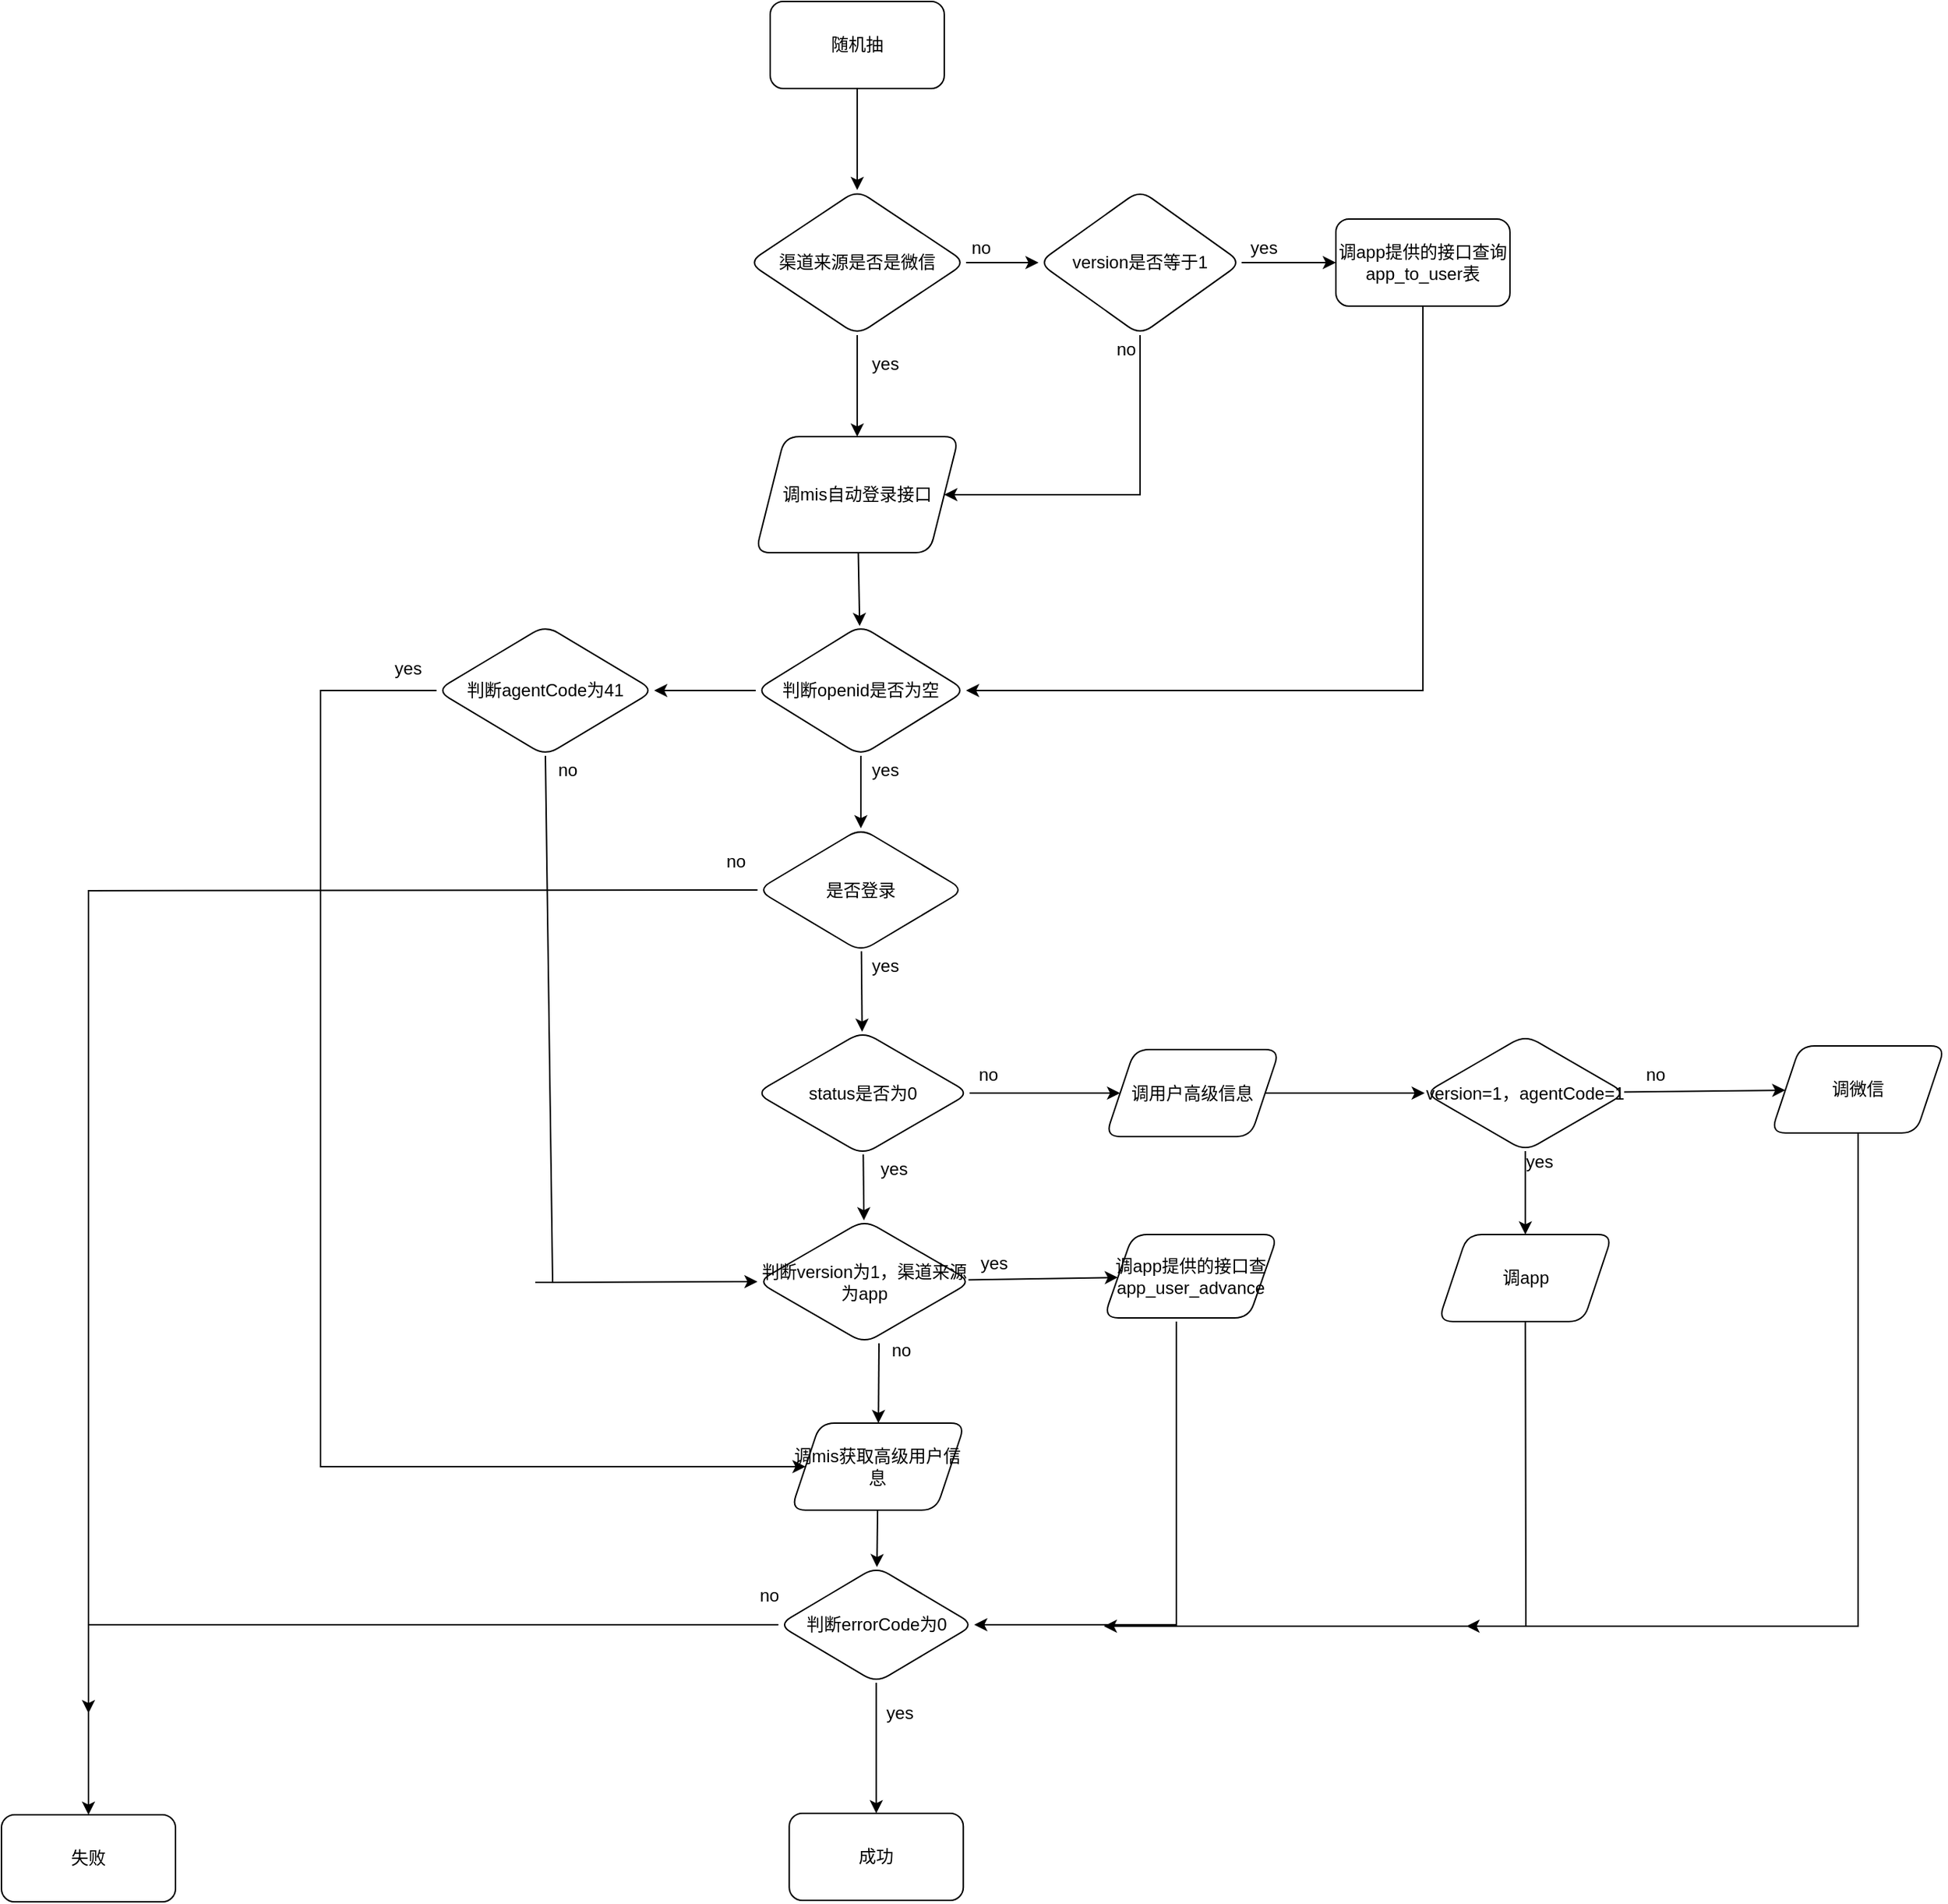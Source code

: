 <mxfile version="13.10.0" type="github">
  <diagram id="C5RBs43oDa-KdzZeNtuy" name="Page-1">
    <mxGraphModel dx="2249" dy="705" grid="1" gridSize="10" guides="1" tooltips="1" connect="1" arrows="1" fold="1" page="1" pageScale="1" pageWidth="827" pageHeight="1169" math="0" shadow="0">
      <root>
        <mxCell id="WIyWlLk6GJQsqaUBKTNV-0" />
        <mxCell id="WIyWlLk6GJQsqaUBKTNV-1" parent="WIyWlLk6GJQsqaUBKTNV-0" />
        <mxCell id="T9CBs8dAOnwKT2QZDVlN-31" value="" style="edgeStyle=none;rounded=0;orthogonalLoop=1;jettySize=auto;html=1;" edge="1" parent="WIyWlLk6GJQsqaUBKTNV-1" source="T9CBs8dAOnwKT2QZDVlN-29" target="T9CBs8dAOnwKT2QZDVlN-30">
          <mxGeometry relative="1" as="geometry" />
        </mxCell>
        <mxCell id="T9CBs8dAOnwKT2QZDVlN-29" value="随机抽" style="rounded=1;whiteSpace=wrap;html=1;" vertex="1" parent="WIyWlLk6GJQsqaUBKTNV-1">
          <mxGeometry x="320" y="20" width="120" height="60" as="geometry" />
        </mxCell>
        <mxCell id="T9CBs8dAOnwKT2QZDVlN-33" value="" style="edgeStyle=none;rounded=0;orthogonalLoop=1;jettySize=auto;html=1;" edge="1" parent="WIyWlLk6GJQsqaUBKTNV-1" source="T9CBs8dAOnwKT2QZDVlN-30" target="T9CBs8dAOnwKT2QZDVlN-32">
          <mxGeometry relative="1" as="geometry" />
        </mxCell>
        <mxCell id="T9CBs8dAOnwKT2QZDVlN-36" value="" style="edgeStyle=none;rounded=0;orthogonalLoop=1;jettySize=auto;html=1;" edge="1" parent="WIyWlLk6GJQsqaUBKTNV-1" source="T9CBs8dAOnwKT2QZDVlN-30" target="T9CBs8dAOnwKT2QZDVlN-35">
          <mxGeometry relative="1" as="geometry" />
        </mxCell>
        <mxCell id="T9CBs8dAOnwKT2QZDVlN-30" value="渠道来源是否是微信" style="rhombus;whiteSpace=wrap;html=1;rounded=1;" vertex="1" parent="WIyWlLk6GJQsqaUBKTNV-1">
          <mxGeometry x="305" y="150" width="150" height="100" as="geometry" />
        </mxCell>
        <mxCell id="T9CBs8dAOnwKT2QZDVlN-49" value="" style="edgeStyle=none;rounded=0;orthogonalLoop=1;jettySize=auto;html=1;" edge="1" parent="WIyWlLk6GJQsqaUBKTNV-1" source="T9CBs8dAOnwKT2QZDVlN-32" target="T9CBs8dAOnwKT2QZDVlN-48">
          <mxGeometry relative="1" as="geometry" />
        </mxCell>
        <mxCell id="T9CBs8dAOnwKT2QZDVlN-32" value="调mis自动登录接口" style="shape=parallelogram;perimeter=parallelogramPerimeter;whiteSpace=wrap;html=1;fixedSize=1;rounded=1;" vertex="1" parent="WIyWlLk6GJQsqaUBKTNV-1">
          <mxGeometry x="310" y="320" width="140" height="80" as="geometry" />
        </mxCell>
        <mxCell id="T9CBs8dAOnwKT2QZDVlN-34" value="yes&lt;br&gt;" style="text;html=1;align=center;verticalAlign=middle;resizable=0;points=[];autosize=1;" vertex="1" parent="WIyWlLk6GJQsqaUBKTNV-1">
          <mxGeometry x="384" y="260" width="30" height="20" as="geometry" />
        </mxCell>
        <mxCell id="T9CBs8dAOnwKT2QZDVlN-39" value="" style="edgeStyle=none;rounded=0;orthogonalLoop=1;jettySize=auto;html=1;" edge="1" parent="WIyWlLk6GJQsqaUBKTNV-1" source="T9CBs8dAOnwKT2QZDVlN-35" target="T9CBs8dAOnwKT2QZDVlN-38">
          <mxGeometry relative="1" as="geometry" />
        </mxCell>
        <mxCell id="T9CBs8dAOnwKT2QZDVlN-40" style="edgeStyle=none;rounded=0;orthogonalLoop=1;jettySize=auto;html=1;exitX=0.5;exitY=1;exitDx=0;exitDy=0;" edge="1" parent="WIyWlLk6GJQsqaUBKTNV-1" source="T9CBs8dAOnwKT2QZDVlN-35" target="T9CBs8dAOnwKT2QZDVlN-32">
          <mxGeometry relative="1" as="geometry">
            <Array as="points">
              <mxPoint x="575" y="360" />
            </Array>
          </mxGeometry>
        </mxCell>
        <mxCell id="T9CBs8dAOnwKT2QZDVlN-35" value="version是否等于1" style="rhombus;whiteSpace=wrap;html=1;rounded=1;" vertex="1" parent="WIyWlLk6GJQsqaUBKTNV-1">
          <mxGeometry x="505" y="150" width="140" height="100" as="geometry" />
        </mxCell>
        <mxCell id="T9CBs8dAOnwKT2QZDVlN-37" value="no" style="text;html=1;align=center;verticalAlign=middle;resizable=0;points=[];autosize=1;" vertex="1" parent="WIyWlLk6GJQsqaUBKTNV-1">
          <mxGeometry x="450" y="180" width="30" height="20" as="geometry" />
        </mxCell>
        <mxCell id="T9CBs8dAOnwKT2QZDVlN-50" style="edgeStyle=none;rounded=0;orthogonalLoop=1;jettySize=auto;html=1;exitX=0.5;exitY=1;exitDx=0;exitDy=0;entryX=1;entryY=0.5;entryDx=0;entryDy=0;" edge="1" parent="WIyWlLk6GJQsqaUBKTNV-1" source="T9CBs8dAOnwKT2QZDVlN-38" target="T9CBs8dAOnwKT2QZDVlN-48">
          <mxGeometry relative="1" as="geometry">
            <Array as="points">
              <mxPoint x="770" y="495" />
            </Array>
          </mxGeometry>
        </mxCell>
        <mxCell id="T9CBs8dAOnwKT2QZDVlN-38" value="调app提供的接口查询app_to_user表" style="whiteSpace=wrap;html=1;rounded=1;" vertex="1" parent="WIyWlLk6GJQsqaUBKTNV-1">
          <mxGeometry x="710" y="170" width="120" height="60" as="geometry" />
        </mxCell>
        <mxCell id="T9CBs8dAOnwKT2QZDVlN-42" value="no" style="text;html=1;align=center;verticalAlign=middle;resizable=0;points=[];autosize=1;" vertex="1" parent="WIyWlLk6GJQsqaUBKTNV-1">
          <mxGeometry x="550" y="250" width="30" height="20" as="geometry" />
        </mxCell>
        <mxCell id="T9CBs8dAOnwKT2QZDVlN-43" value="yes" style="text;html=1;align=center;verticalAlign=middle;resizable=0;points=[];autosize=1;" vertex="1" parent="WIyWlLk6GJQsqaUBKTNV-1">
          <mxGeometry x="645" y="180" width="30" height="20" as="geometry" />
        </mxCell>
        <mxCell id="T9CBs8dAOnwKT2QZDVlN-54" value="" style="edgeStyle=none;rounded=0;orthogonalLoop=1;jettySize=auto;html=1;" edge="1" parent="WIyWlLk6GJQsqaUBKTNV-1" source="T9CBs8dAOnwKT2QZDVlN-48" target="T9CBs8dAOnwKT2QZDVlN-53">
          <mxGeometry relative="1" as="geometry" />
        </mxCell>
        <mxCell id="T9CBs8dAOnwKT2QZDVlN-99" value="" style="edgeStyle=none;rounded=0;orthogonalLoop=1;jettySize=auto;html=1;" edge="1" parent="WIyWlLk6GJQsqaUBKTNV-1" source="T9CBs8dAOnwKT2QZDVlN-48" target="T9CBs8dAOnwKT2QZDVlN-98">
          <mxGeometry relative="1" as="geometry" />
        </mxCell>
        <mxCell id="T9CBs8dAOnwKT2QZDVlN-48" value="判断openid是否为空" style="rhombus;whiteSpace=wrap;html=1;rounded=1;" vertex="1" parent="WIyWlLk6GJQsqaUBKTNV-1">
          <mxGeometry x="310" y="450" width="145" height="90" as="geometry" />
        </mxCell>
        <mxCell id="T9CBs8dAOnwKT2QZDVlN-51" style="edgeStyle=none;rounded=0;orthogonalLoop=1;jettySize=auto;html=1;exitX=0;exitY=0.5;exitDx=0;exitDy=0;" edge="1" parent="WIyWlLk6GJQsqaUBKTNV-1" source="T9CBs8dAOnwKT2QZDVlN-48" target="T9CBs8dAOnwKT2QZDVlN-48">
          <mxGeometry relative="1" as="geometry" />
        </mxCell>
        <mxCell id="T9CBs8dAOnwKT2QZDVlN-62" value="" style="edgeStyle=none;rounded=0;orthogonalLoop=1;jettySize=auto;html=1;" edge="1" parent="WIyWlLk6GJQsqaUBKTNV-1" source="T9CBs8dAOnwKT2QZDVlN-53" target="T9CBs8dAOnwKT2QZDVlN-61">
          <mxGeometry relative="1" as="geometry" />
        </mxCell>
        <mxCell id="T9CBs8dAOnwKT2QZDVlN-117" style="edgeStyle=none;rounded=0;orthogonalLoop=1;jettySize=auto;html=1;exitX=0;exitY=0.5;exitDx=0;exitDy=0;" edge="1" parent="WIyWlLk6GJQsqaUBKTNV-1" source="T9CBs8dAOnwKT2QZDVlN-53">
          <mxGeometry relative="1" as="geometry">
            <mxPoint x="-150" y="1200" as="targetPoint" />
            <Array as="points">
              <mxPoint x="-150" y="633" />
            </Array>
          </mxGeometry>
        </mxCell>
        <mxCell id="T9CBs8dAOnwKT2QZDVlN-53" value="是否登录" style="rhombus;whiteSpace=wrap;html=1;rounded=1;" vertex="1" parent="WIyWlLk6GJQsqaUBKTNV-1">
          <mxGeometry x="311.25" y="590" width="142.5" height="85" as="geometry" />
        </mxCell>
        <mxCell id="T9CBs8dAOnwKT2QZDVlN-55" value="yes" style="text;html=1;align=center;verticalAlign=middle;resizable=0;points=[];autosize=1;" vertex="1" parent="WIyWlLk6GJQsqaUBKTNV-1">
          <mxGeometry x="384" y="540" width="30" height="20" as="geometry" />
        </mxCell>
        <mxCell id="T9CBs8dAOnwKT2QZDVlN-60" value="no" style="text;html=1;align=center;verticalAlign=middle;resizable=0;points=[];autosize=1;" vertex="1" parent="WIyWlLk6GJQsqaUBKTNV-1">
          <mxGeometry x="281.25" y="602.5" width="30" height="20" as="geometry" />
        </mxCell>
        <mxCell id="T9CBs8dAOnwKT2QZDVlN-73" value="" style="edgeStyle=none;rounded=0;orthogonalLoop=1;jettySize=auto;html=1;" edge="1" parent="WIyWlLk6GJQsqaUBKTNV-1" source="T9CBs8dAOnwKT2QZDVlN-61" target="T9CBs8dAOnwKT2QZDVlN-72">
          <mxGeometry relative="1" as="geometry" />
        </mxCell>
        <mxCell id="T9CBs8dAOnwKT2QZDVlN-108" value="" style="edgeStyle=none;rounded=0;orthogonalLoop=1;jettySize=auto;html=1;" edge="1" parent="WIyWlLk6GJQsqaUBKTNV-1" source="T9CBs8dAOnwKT2QZDVlN-61" target="T9CBs8dAOnwKT2QZDVlN-107">
          <mxGeometry relative="1" as="geometry" />
        </mxCell>
        <mxCell id="T9CBs8dAOnwKT2QZDVlN-61" value="status是否为0" style="rhombus;whiteSpace=wrap;html=1;rounded=1;" vertex="1" parent="WIyWlLk6GJQsqaUBKTNV-1">
          <mxGeometry x="310" y="730" width="147.5" height="85" as="geometry" />
        </mxCell>
        <mxCell id="T9CBs8dAOnwKT2QZDVlN-63" value="yes" style="text;html=1;align=center;verticalAlign=middle;resizable=0;points=[];autosize=1;" vertex="1" parent="WIyWlLk6GJQsqaUBKTNV-1">
          <mxGeometry x="384" y="675" width="30" height="20" as="geometry" />
        </mxCell>
        <mxCell id="T9CBs8dAOnwKT2QZDVlN-75" value="" style="edgeStyle=none;rounded=0;orthogonalLoop=1;jettySize=auto;html=1;" edge="1" parent="WIyWlLk6GJQsqaUBKTNV-1" target="T9CBs8dAOnwKT2QZDVlN-74">
          <mxGeometry relative="1" as="geometry">
            <mxPoint x="395" y="945" as="sourcePoint" />
          </mxGeometry>
        </mxCell>
        <mxCell id="T9CBs8dAOnwKT2QZDVlN-78" value="" style="edgeStyle=none;rounded=0;orthogonalLoop=1;jettySize=auto;html=1;" edge="1" parent="WIyWlLk6GJQsqaUBKTNV-1" source="T9CBs8dAOnwKT2QZDVlN-72" target="T9CBs8dAOnwKT2QZDVlN-77">
          <mxGeometry relative="1" as="geometry" />
        </mxCell>
        <mxCell id="T9CBs8dAOnwKT2QZDVlN-72" value="判断version为1，渠道来源为app" style="rhombus;whiteSpace=wrap;html=1;rounded=1;" vertex="1" parent="WIyWlLk6GJQsqaUBKTNV-1">
          <mxGeometry x="311.25" y="860" width="147.5" height="85" as="geometry" />
        </mxCell>
        <mxCell id="T9CBs8dAOnwKT2QZDVlN-80" value="" style="edgeStyle=none;rounded=0;orthogonalLoop=1;jettySize=auto;html=1;" edge="1" parent="WIyWlLk6GJQsqaUBKTNV-1" source="T9CBs8dAOnwKT2QZDVlN-74" target="T9CBs8dAOnwKT2QZDVlN-79">
          <mxGeometry relative="1" as="geometry" />
        </mxCell>
        <mxCell id="T9CBs8dAOnwKT2QZDVlN-74" value="调mis获取高级用户信息" style="shape=parallelogram;perimeter=parallelogramPerimeter;whiteSpace=wrap;html=1;fixedSize=1;rounded=1;" vertex="1" parent="WIyWlLk6GJQsqaUBKTNV-1">
          <mxGeometry x="334.38" y="1000" width="120" height="60" as="geometry" />
        </mxCell>
        <mxCell id="T9CBs8dAOnwKT2QZDVlN-76" value="yes" style="text;html=1;align=center;verticalAlign=middle;resizable=0;points=[];autosize=1;" vertex="1" parent="WIyWlLk6GJQsqaUBKTNV-1">
          <mxGeometry x="458.75" y="880" width="30" height="20" as="geometry" />
        </mxCell>
        <mxCell id="T9CBs8dAOnwKT2QZDVlN-89" style="edgeStyle=none;rounded=0;orthogonalLoop=1;jettySize=auto;html=1;exitX=0.5;exitY=1;exitDx=0;exitDy=0;entryX=1;entryY=0.5;entryDx=0;entryDy=0;" edge="1" parent="WIyWlLk6GJQsqaUBKTNV-1" target="T9CBs8dAOnwKT2QZDVlN-79">
          <mxGeometry relative="1" as="geometry">
            <mxPoint x="600" y="930" as="sourcePoint" />
            <Array as="points">
              <mxPoint x="600" y="1139" />
            </Array>
          </mxGeometry>
        </mxCell>
        <mxCell id="T9CBs8dAOnwKT2QZDVlN-77" value="&lt;span&gt;调app提供的接口查app_user_advance&lt;/span&gt;" style="shape=parallelogram;perimeter=parallelogramPerimeter;whiteSpace=wrap;html=1;fixedSize=1;rounded=1;" vertex="1" parent="WIyWlLk6GJQsqaUBKTNV-1">
          <mxGeometry x="550" y="870" width="120" height="57.5" as="geometry" />
        </mxCell>
        <mxCell id="T9CBs8dAOnwKT2QZDVlN-82" value="" style="edgeStyle=none;rounded=0;orthogonalLoop=1;jettySize=auto;html=1;" edge="1" parent="WIyWlLk6GJQsqaUBKTNV-1" source="T9CBs8dAOnwKT2QZDVlN-79" target="T9CBs8dAOnwKT2QZDVlN-81">
          <mxGeometry relative="1" as="geometry" />
        </mxCell>
        <mxCell id="T9CBs8dAOnwKT2QZDVlN-84" value="" style="edgeStyle=none;rounded=0;orthogonalLoop=1;jettySize=auto;html=1;" edge="1" parent="WIyWlLk6GJQsqaUBKTNV-1" source="T9CBs8dAOnwKT2QZDVlN-79" target="T9CBs8dAOnwKT2QZDVlN-83">
          <mxGeometry relative="1" as="geometry">
            <Array as="points">
              <mxPoint x="-150" y="1139" />
            </Array>
          </mxGeometry>
        </mxCell>
        <mxCell id="T9CBs8dAOnwKT2QZDVlN-79" value="判断errorCode为0" style="rhombus;whiteSpace=wrap;html=1;rounded=1;" vertex="1" parent="WIyWlLk6GJQsqaUBKTNV-1">
          <mxGeometry x="325.63" y="1099" width="135" height="80" as="geometry" />
        </mxCell>
        <mxCell id="T9CBs8dAOnwKT2QZDVlN-81" value="成功" style="whiteSpace=wrap;html=1;rounded=1;" vertex="1" parent="WIyWlLk6GJQsqaUBKTNV-1">
          <mxGeometry x="333.13" y="1269" width="120" height="60" as="geometry" />
        </mxCell>
        <mxCell id="T9CBs8dAOnwKT2QZDVlN-83" value="失败" style="whiteSpace=wrap;html=1;rounded=1;" vertex="1" parent="WIyWlLk6GJQsqaUBKTNV-1">
          <mxGeometry x="-210" y="1270" width="120" height="60" as="geometry" />
        </mxCell>
        <mxCell id="T9CBs8dAOnwKT2QZDVlN-85" value="yes" style="text;html=1;align=center;verticalAlign=middle;resizable=0;points=[];autosize=1;" vertex="1" parent="WIyWlLk6GJQsqaUBKTNV-1">
          <mxGeometry x="394.38" y="1190" width="30" height="20" as="geometry" />
        </mxCell>
        <mxCell id="T9CBs8dAOnwKT2QZDVlN-86" value="no" style="text;html=1;align=center;verticalAlign=middle;resizable=0;points=[];autosize=1;" vertex="1" parent="WIyWlLk6GJQsqaUBKTNV-1">
          <mxGeometry x="304.38" y="1109" width="30" height="20" as="geometry" />
        </mxCell>
        <mxCell id="T9CBs8dAOnwKT2QZDVlN-87" value="yes" style="text;html=1;align=center;verticalAlign=middle;resizable=0;points=[];autosize=1;" vertex="1" parent="WIyWlLk6GJQsqaUBKTNV-1">
          <mxGeometry x="390" y="815" width="30" height="20" as="geometry" />
        </mxCell>
        <mxCell id="T9CBs8dAOnwKT2QZDVlN-88" value="no" style="text;html=1;align=center;verticalAlign=middle;resizable=0;points=[];autosize=1;" vertex="1" parent="WIyWlLk6GJQsqaUBKTNV-1">
          <mxGeometry x="395" y="940" width="30" height="20" as="geometry" />
        </mxCell>
        <mxCell id="T9CBs8dAOnwKT2QZDVlN-100" style="edgeStyle=none;rounded=0;orthogonalLoop=1;jettySize=auto;html=1;exitX=0.5;exitY=1;exitDx=0;exitDy=0;entryX=0;entryY=0.5;entryDx=0;entryDy=0;" edge="1" parent="WIyWlLk6GJQsqaUBKTNV-1" source="T9CBs8dAOnwKT2QZDVlN-98" target="T9CBs8dAOnwKT2QZDVlN-72">
          <mxGeometry relative="1" as="geometry">
            <Array as="points">
              <mxPoint x="170" y="903" />
              <mxPoint x="158" y="903" />
            </Array>
          </mxGeometry>
        </mxCell>
        <mxCell id="T9CBs8dAOnwKT2QZDVlN-104" style="edgeStyle=none;rounded=0;orthogonalLoop=1;jettySize=auto;html=1;exitX=0;exitY=0.5;exitDx=0;exitDy=0;entryX=0;entryY=0.5;entryDx=0;entryDy=0;" edge="1" parent="WIyWlLk6GJQsqaUBKTNV-1" source="T9CBs8dAOnwKT2QZDVlN-98" target="T9CBs8dAOnwKT2QZDVlN-74">
          <mxGeometry relative="1" as="geometry">
            <Array as="points">
              <mxPoint x="10" y="495" />
              <mxPoint x="10" y="1030" />
            </Array>
          </mxGeometry>
        </mxCell>
        <mxCell id="T9CBs8dAOnwKT2QZDVlN-98" value="判断agentCode为41" style="rhombus;whiteSpace=wrap;html=1;rounded=1;" vertex="1" parent="WIyWlLk6GJQsqaUBKTNV-1">
          <mxGeometry x="90" y="450" width="150" height="90" as="geometry" />
        </mxCell>
        <mxCell id="T9CBs8dAOnwKT2QZDVlN-101" value="no" style="text;html=1;align=center;verticalAlign=middle;resizable=0;points=[];autosize=1;" vertex="1" parent="WIyWlLk6GJQsqaUBKTNV-1">
          <mxGeometry x="165" y="540" width="30" height="20" as="geometry" />
        </mxCell>
        <mxCell id="T9CBs8dAOnwKT2QZDVlN-102" style="edgeStyle=none;rounded=0;orthogonalLoop=1;jettySize=auto;html=1;exitX=0;exitY=0.5;exitDx=0;exitDy=0;" edge="1" parent="WIyWlLk6GJQsqaUBKTNV-1" source="T9CBs8dAOnwKT2QZDVlN-98" target="T9CBs8dAOnwKT2QZDVlN-98">
          <mxGeometry relative="1" as="geometry" />
        </mxCell>
        <mxCell id="T9CBs8dAOnwKT2QZDVlN-103" style="edgeStyle=none;rounded=0;orthogonalLoop=1;jettySize=auto;html=1;exitX=0;exitY=0.5;exitDx=0;exitDy=0;" edge="1" parent="WIyWlLk6GJQsqaUBKTNV-1" source="T9CBs8dAOnwKT2QZDVlN-98" target="T9CBs8dAOnwKT2QZDVlN-98">
          <mxGeometry relative="1" as="geometry" />
        </mxCell>
        <mxCell id="T9CBs8dAOnwKT2QZDVlN-105" value="yes" style="text;html=1;align=center;verticalAlign=middle;resizable=0;points=[];autosize=1;" vertex="1" parent="WIyWlLk6GJQsqaUBKTNV-1">
          <mxGeometry x="55" y="470" width="30" height="20" as="geometry" />
        </mxCell>
        <mxCell id="T9CBs8dAOnwKT2QZDVlN-110" value="" style="edgeStyle=none;rounded=0;orthogonalLoop=1;jettySize=auto;html=1;" edge="1" parent="WIyWlLk6GJQsqaUBKTNV-1" source="T9CBs8dAOnwKT2QZDVlN-107" target="T9CBs8dAOnwKT2QZDVlN-109">
          <mxGeometry relative="1" as="geometry" />
        </mxCell>
        <mxCell id="T9CBs8dAOnwKT2QZDVlN-107" value="调用户高级信息" style="shape=parallelogram;perimeter=parallelogramPerimeter;whiteSpace=wrap;html=1;fixedSize=1;rounded=1;" vertex="1" parent="WIyWlLk6GJQsqaUBKTNV-1">
          <mxGeometry x="551.25" y="742.5" width="120" height="60" as="geometry" />
        </mxCell>
        <mxCell id="T9CBs8dAOnwKT2QZDVlN-112" value="" style="edgeStyle=none;rounded=0;orthogonalLoop=1;jettySize=auto;html=1;" edge="1" parent="WIyWlLk6GJQsqaUBKTNV-1" source="T9CBs8dAOnwKT2QZDVlN-109" target="T9CBs8dAOnwKT2QZDVlN-111">
          <mxGeometry relative="1" as="geometry" />
        </mxCell>
        <mxCell id="T9CBs8dAOnwKT2QZDVlN-114" value="" style="edgeStyle=none;rounded=0;orthogonalLoop=1;jettySize=auto;html=1;" edge="1" parent="WIyWlLk6GJQsqaUBKTNV-1" source="T9CBs8dAOnwKT2QZDVlN-109" target="T9CBs8dAOnwKT2QZDVlN-113">
          <mxGeometry relative="1" as="geometry" />
        </mxCell>
        <mxCell id="T9CBs8dAOnwKT2QZDVlN-109" value="version=1，agentCode=1" style="rhombus;whiteSpace=wrap;html=1;rounded=1;" vertex="1" parent="WIyWlLk6GJQsqaUBKTNV-1">
          <mxGeometry x="771.25" y="732.5" width="138.75" height="80" as="geometry" />
        </mxCell>
        <mxCell id="T9CBs8dAOnwKT2QZDVlN-115" style="edgeStyle=none;rounded=0;orthogonalLoop=1;jettySize=auto;html=1;exitX=0.5;exitY=1;exitDx=0;exitDy=0;" edge="1" parent="WIyWlLk6GJQsqaUBKTNV-1" source="T9CBs8dAOnwKT2QZDVlN-111">
          <mxGeometry relative="1" as="geometry">
            <mxPoint x="550" y="1140" as="targetPoint" />
            <Array as="points">
              <mxPoint x="841" y="1140" />
            </Array>
          </mxGeometry>
        </mxCell>
        <mxCell id="T9CBs8dAOnwKT2QZDVlN-111" value="调app" style="shape=parallelogram;perimeter=parallelogramPerimeter;whiteSpace=wrap;html=1;fixedSize=1;rounded=1;" vertex="1" parent="WIyWlLk6GJQsqaUBKTNV-1">
          <mxGeometry x="780.625" y="870" width="120" height="60" as="geometry" />
        </mxCell>
        <mxCell id="T9CBs8dAOnwKT2QZDVlN-116" style="edgeStyle=none;rounded=0;orthogonalLoop=1;jettySize=auto;html=1;exitX=0.5;exitY=1;exitDx=0;exitDy=0;" edge="1" parent="WIyWlLk6GJQsqaUBKTNV-1" source="T9CBs8dAOnwKT2QZDVlN-113">
          <mxGeometry relative="1" as="geometry">
            <mxPoint x="800" y="1140" as="targetPoint" />
            <Array as="points">
              <mxPoint x="1070" y="1140" />
            </Array>
          </mxGeometry>
        </mxCell>
        <mxCell id="T9CBs8dAOnwKT2QZDVlN-113" value="调微信" style="shape=parallelogram;perimeter=parallelogramPerimeter;whiteSpace=wrap;html=1;fixedSize=1;rounded=1;" vertex="1" parent="WIyWlLk6GJQsqaUBKTNV-1">
          <mxGeometry x="1010.01" y="740" width="120" height="60" as="geometry" />
        </mxCell>
        <mxCell id="T9CBs8dAOnwKT2QZDVlN-118" value="no" style="text;html=1;align=center;verticalAlign=middle;resizable=0;points=[];autosize=1;" vertex="1" parent="WIyWlLk6GJQsqaUBKTNV-1">
          <mxGeometry x="455" y="750" width="30" height="20" as="geometry" />
        </mxCell>
        <mxCell id="T9CBs8dAOnwKT2QZDVlN-119" value="yes" style="text;html=1;align=center;verticalAlign=middle;resizable=0;points=[];autosize=1;" vertex="1" parent="WIyWlLk6GJQsqaUBKTNV-1">
          <mxGeometry x="835" y="810" width="30" height="20" as="geometry" />
        </mxCell>
        <mxCell id="T9CBs8dAOnwKT2QZDVlN-120" value="no" style="text;html=1;align=center;verticalAlign=middle;resizable=0;points=[];autosize=1;" vertex="1" parent="WIyWlLk6GJQsqaUBKTNV-1">
          <mxGeometry x="915" y="750" width="30" height="20" as="geometry" />
        </mxCell>
      </root>
    </mxGraphModel>
  </diagram>
</mxfile>
